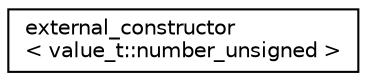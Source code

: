 digraph "Graphical Class Hierarchy"
{
 // LATEX_PDF_SIZE
  edge [fontname="Helvetica",fontsize="10",labelfontname="Helvetica",labelfontsize="10"];
  node [fontname="Helvetica",fontsize="10",shape=record];
  rankdir="LR";
  Node0 [label="external_constructor\l\< value_t::number_unsigned \>",height=0.2,width=0.4,color="black", fillcolor="white", style="filled",URL="$structdetail_1_1external__constructor_3_01value__t_1_1number__unsigned_01_4.html",tooltip=" "];
}
